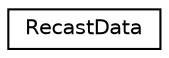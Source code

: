 digraph G
{
  edge [fontname="Helvetica",fontsize="10",labelfontname="Helvetica",labelfontsize="10"];
  node [fontname="Helvetica",fontsize="10",shape=record];
  rankdir=LR;
  Node1 [label="RecastData",height=0.2,width=0.4,color="black", fillcolor="white", style="filled",URL="$d3/de4/structRecastData.html"];
}
